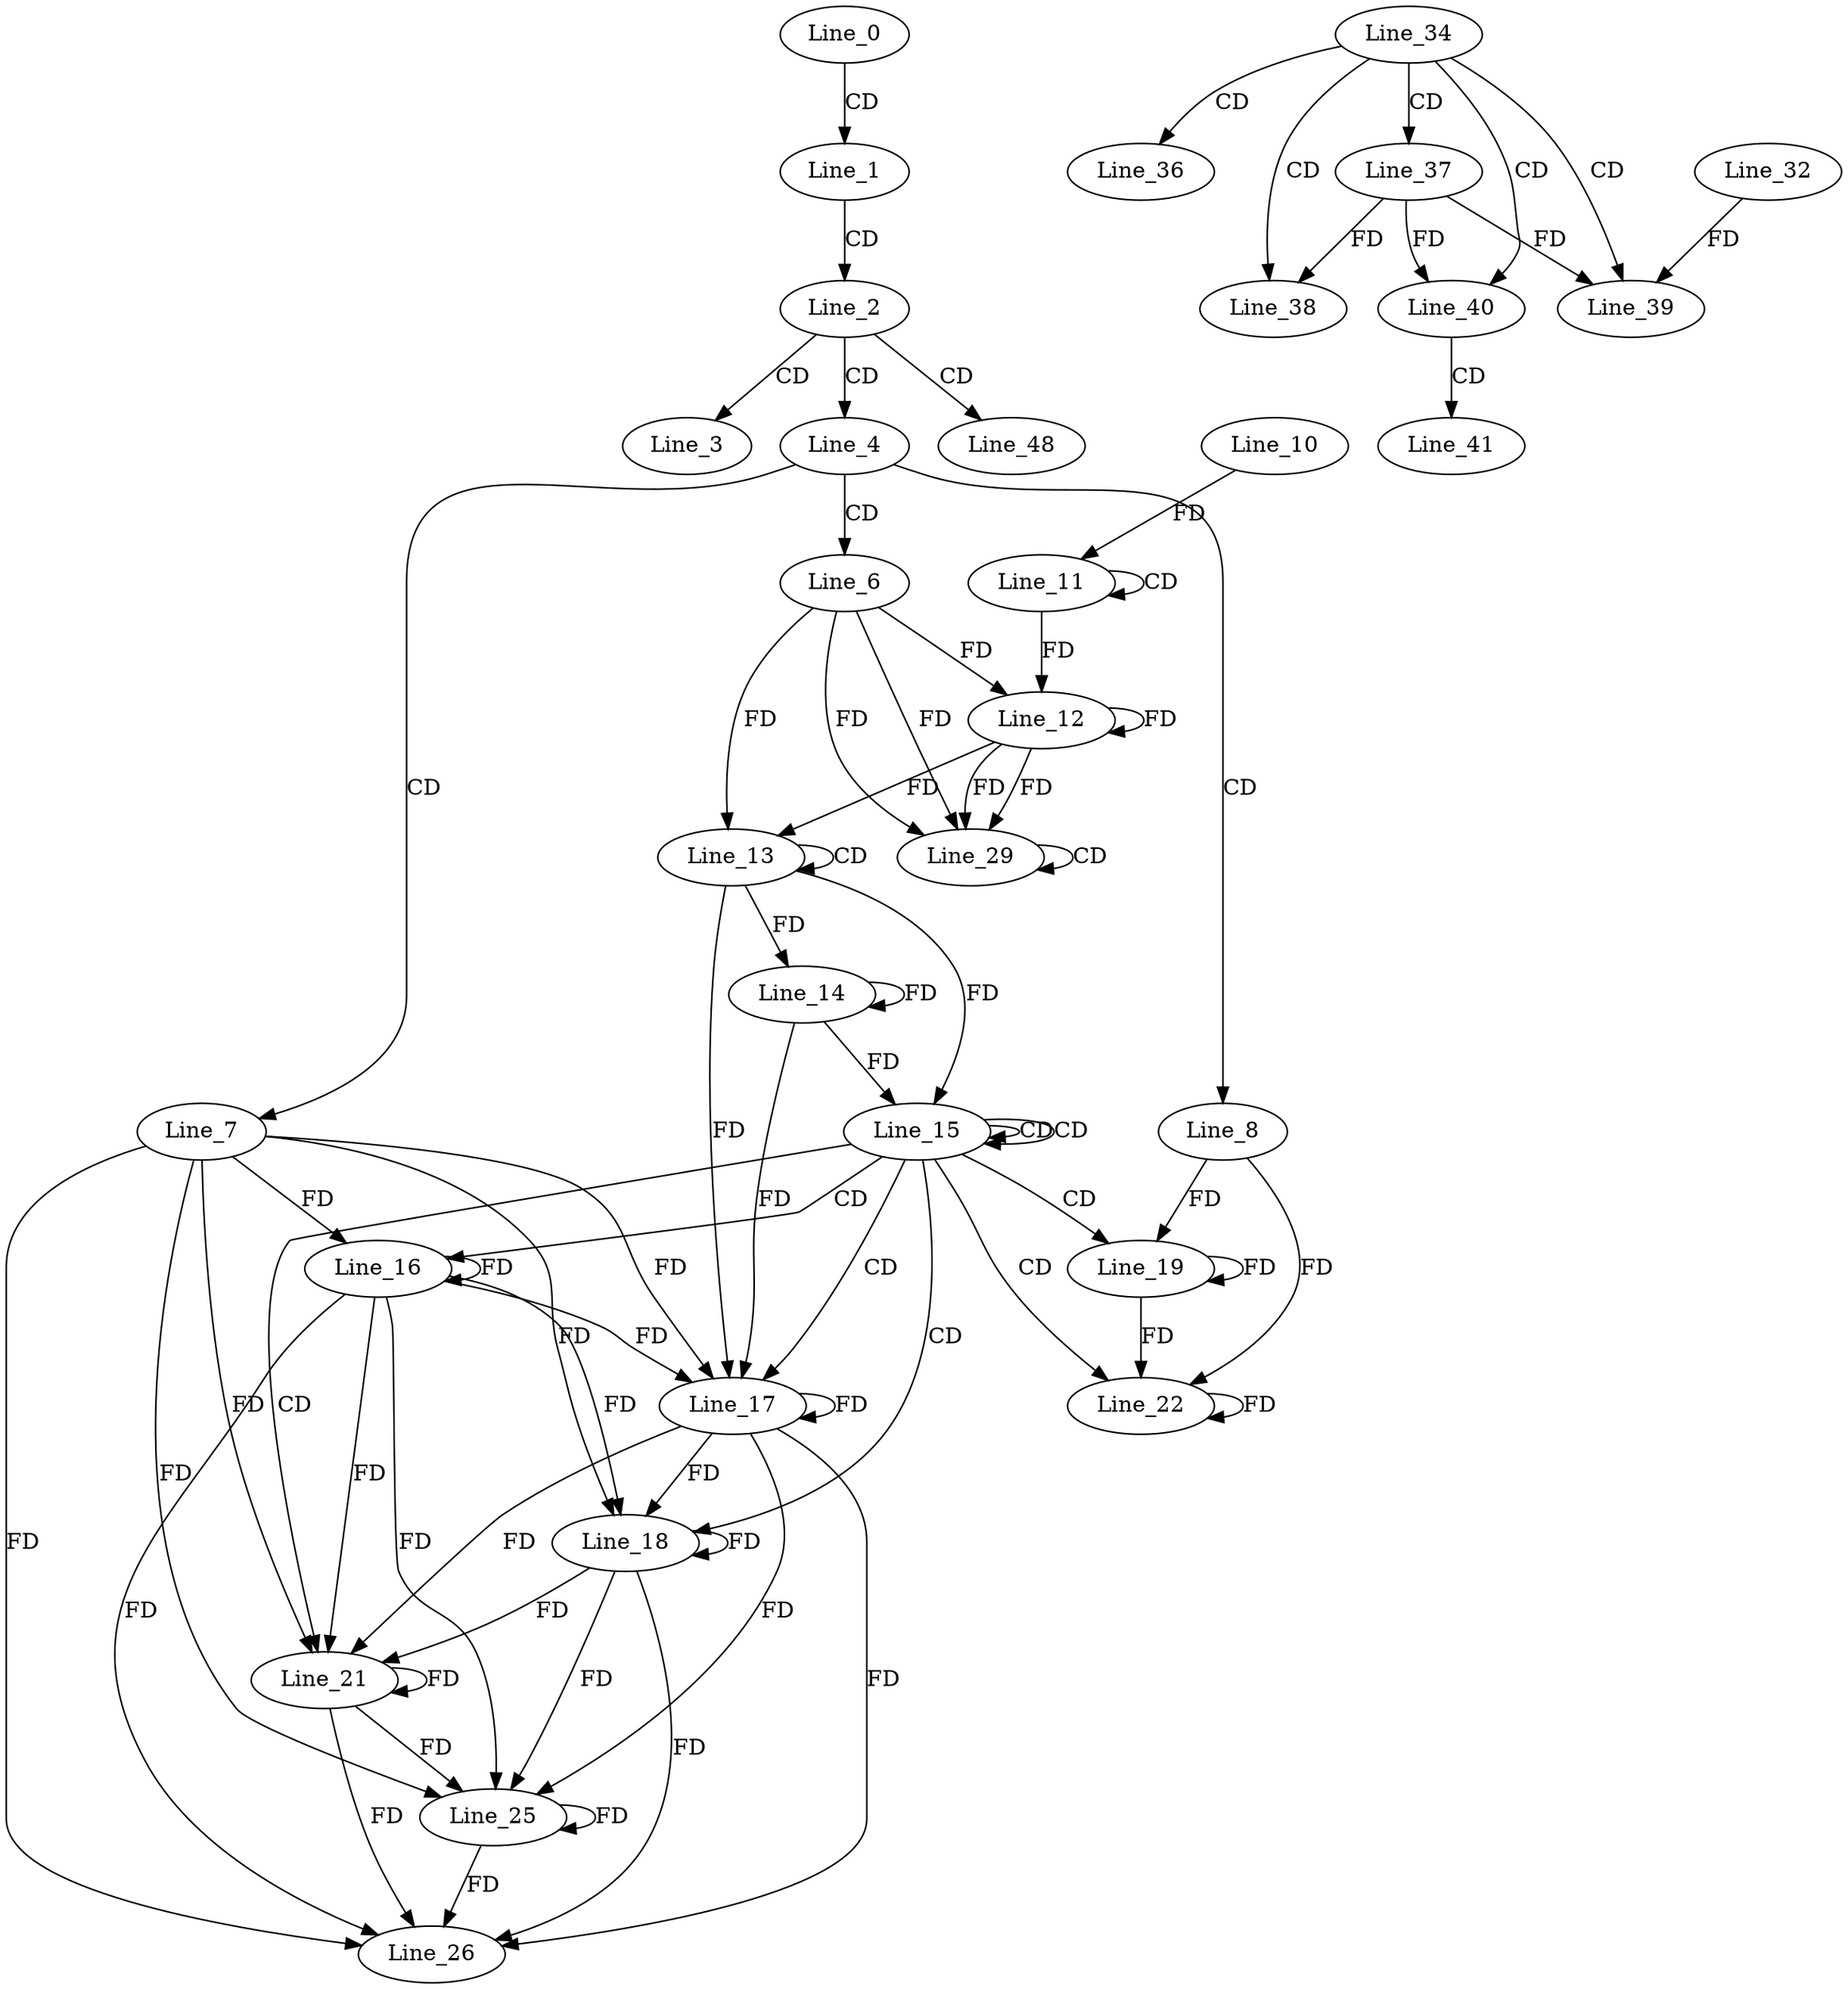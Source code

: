 digraph G {
  Line_0;
  Line_1;
  Line_2;
  Line_3;
  Line_4;
  Line_4;
  Line_6;
  Line_7;
  Line_8;
  Line_11;
  Line_11;
  Line_10;
  Line_12;
  Line_12;
  Line_13;
  Line_13;
  Line_14;
  Line_14;
  Line_14;
  Line_15;
  Line_15;
  Line_15;
  Line_16;
  Line_16;
  Line_17;
  Line_17;
  Line_18;
  Line_18;
  Line_19;
  Line_21;
  Line_21;
  Line_22;
  Line_25;
  Line_25;
  Line_26;
  Line_29;
  Line_29;
  Line_34;
  Line_36;
  Line_37;
  Line_38;
  Line_39;
  Line_32;
  Line_40;
  Line_40;
  Line_41;
  Line_48;
  Line_0 -> Line_1 [ label="CD" ];
  Line_1 -> Line_2 [ label="CD" ];
  Line_2 -> Line_3 [ label="CD" ];
  Line_2 -> Line_4 [ label="CD" ];
  Line_4 -> Line_6 [ label="CD" ];
  Line_4 -> Line_7 [ label="CD" ];
  Line_4 -> Line_8 [ label="CD" ];
  Line_11 -> Line_11 [ label="CD" ];
  Line_10 -> Line_11 [ label="FD" ];
  Line_6 -> Line_12 [ label="FD" ];
  Line_12 -> Line_12 [ label="FD" ];
  Line_11 -> Line_12 [ label="FD" ];
  Line_13 -> Line_13 [ label="CD" ];
  Line_6 -> Line_13 [ label="FD" ];
  Line_12 -> Line_13 [ label="FD" ];
  Line_13 -> Line_14 [ label="FD" ];
  Line_14 -> Line_14 [ label="FD" ];
  Line_15 -> Line_15 [ label="CD" ];
  Line_15 -> Line_15 [ label="CD" ];
  Line_13 -> Line_15 [ label="FD" ];
  Line_14 -> Line_15 [ label="FD" ];
  Line_15 -> Line_16 [ label="CD" ];
  Line_7 -> Line_16 [ label="FD" ];
  Line_16 -> Line_16 [ label="FD" ];
  Line_15 -> Line_17 [ label="CD" ];
  Line_7 -> Line_17 [ label="FD" ];
  Line_16 -> Line_17 [ label="FD" ];
  Line_17 -> Line_17 [ label="FD" ];
  Line_13 -> Line_17 [ label="FD" ];
  Line_14 -> Line_17 [ label="FD" ];
  Line_15 -> Line_18 [ label="CD" ];
  Line_7 -> Line_18 [ label="FD" ];
  Line_16 -> Line_18 [ label="FD" ];
  Line_17 -> Line_18 [ label="FD" ];
  Line_18 -> Line_18 [ label="FD" ];
  Line_15 -> Line_19 [ label="CD" ];
  Line_8 -> Line_19 [ label="FD" ];
  Line_19 -> Line_19 [ label="FD" ];
  Line_15 -> Line_21 [ label="CD" ];
  Line_7 -> Line_21 [ label="FD" ];
  Line_16 -> Line_21 [ label="FD" ];
  Line_17 -> Line_21 [ label="FD" ];
  Line_18 -> Line_21 [ label="FD" ];
  Line_21 -> Line_21 [ label="FD" ];
  Line_15 -> Line_22 [ label="CD" ];
  Line_8 -> Line_22 [ label="FD" ];
  Line_19 -> Line_22 [ label="FD" ];
  Line_22 -> Line_22 [ label="FD" ];
  Line_7 -> Line_25 [ label="FD" ];
  Line_16 -> Line_25 [ label="FD" ];
  Line_17 -> Line_25 [ label="FD" ];
  Line_18 -> Line_25 [ label="FD" ];
  Line_21 -> Line_25 [ label="FD" ];
  Line_25 -> Line_25 [ label="FD" ];
  Line_7 -> Line_26 [ label="FD" ];
  Line_16 -> Line_26 [ label="FD" ];
  Line_17 -> Line_26 [ label="FD" ];
  Line_18 -> Line_26 [ label="FD" ];
  Line_21 -> Line_26 [ label="FD" ];
  Line_25 -> Line_26 [ label="FD" ];
  Line_6 -> Line_29 [ label="FD" ];
  Line_12 -> Line_29 [ label="FD" ];
  Line_29 -> Line_29 [ label="CD" ];
  Line_6 -> Line_29 [ label="FD" ];
  Line_12 -> Line_29 [ label="FD" ];
  Line_34 -> Line_36 [ label="CD" ];
  Line_34 -> Line_37 [ label="CD" ];
  Line_34 -> Line_38 [ label="CD" ];
  Line_37 -> Line_38 [ label="FD" ];
  Line_34 -> Line_39 [ label="CD" ];
  Line_37 -> Line_39 [ label="FD" ];
  Line_32 -> Line_39 [ label="FD" ];
  Line_34 -> Line_40 [ label="CD" ];
  Line_37 -> Line_40 [ label="FD" ];
  Line_40 -> Line_41 [ label="CD" ];
  Line_2 -> Line_48 [ label="CD" ];
}
